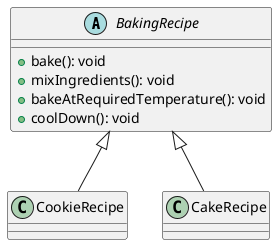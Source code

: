 @startuml
                            abstract class BakingRecipe {
                              +bake(): void
                              +mixIngredients(): void
                              +bakeAtRequiredTemperature(): void
                              +coolDown(): void
                            }

                            class CookieRecipe {
                            }

                            class CakeRecipe {
                            }

                            BakingRecipe <|-- CookieRecipe
                            BakingRecipe <|-- CakeRecipe
                            @enduml